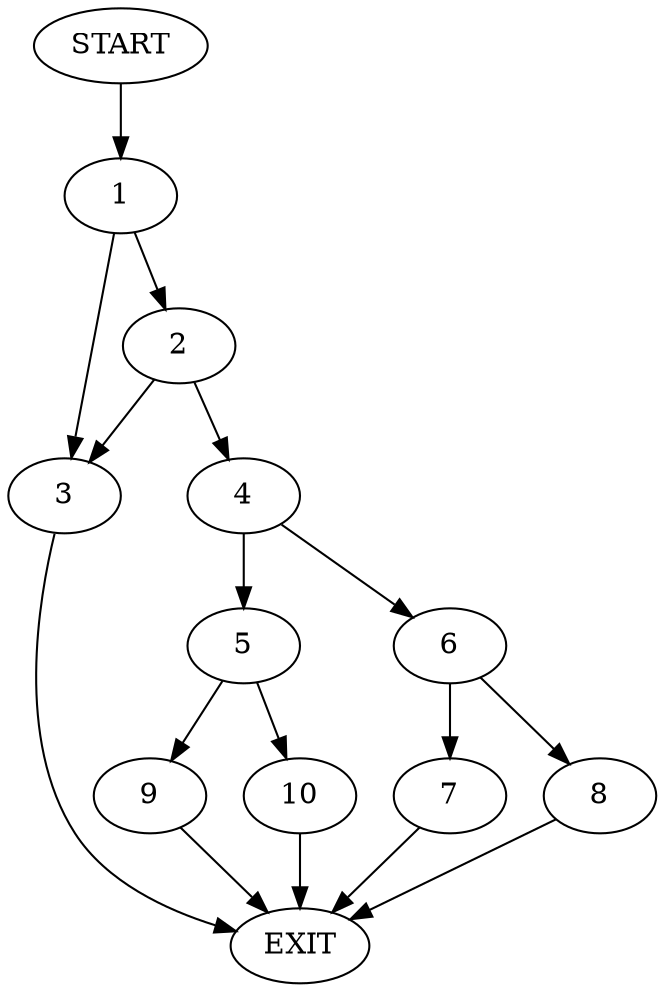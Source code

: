 digraph {
0 [label="START"]
11 [label="EXIT"]
0 -> 1
1 -> 2
1 -> 3
2 -> 4
2 -> 3
3 -> 11
4 -> 5
4 -> 6
6 -> 7
6 -> 8
5 -> 9
5 -> 10
7 -> 11
8 -> 11
9 -> 11
10 -> 11
}

